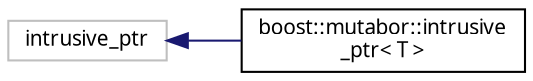 digraph "Grafische Darstellung der Klassenhierarchie"
{
  edge [fontname="Sans",fontsize="10",labelfontname="Sans",labelfontsize="10"];
  node [fontname="Sans",fontsize="10",shape=record];
  rankdir="LR";
  Node282 [label="intrusive_ptr",height=0.2,width=0.4,color="grey75", fillcolor="white", style="filled"];
  Node282 -> Node0 [dir="back",color="midnightblue",fontsize="10",style="solid",fontname="Sans"];
  Node0 [label="boost::mutabor::intrusive\l_ptr\< T \>",height=0.2,width=0.4,color="black", fillcolor="white", style="filled",URL="$d2/d3e/classboost_1_1mutabor_1_1intrusive__ptr.html"];
}
